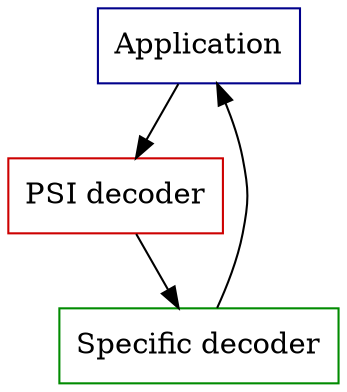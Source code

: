 digraph decoder {
  "app"                 [ shape="box"
                          label="Application"
                          color="blue4" ];
  "psi_dec"             [ shape="box"
                          label="PSI decoder"
                          color="red3" ];
  "specific_dec"        [ shape="box"
                          label="Specific decoder"
                          color="green4" ];

  app -> psi_dec -> specific_dec -> app
}
